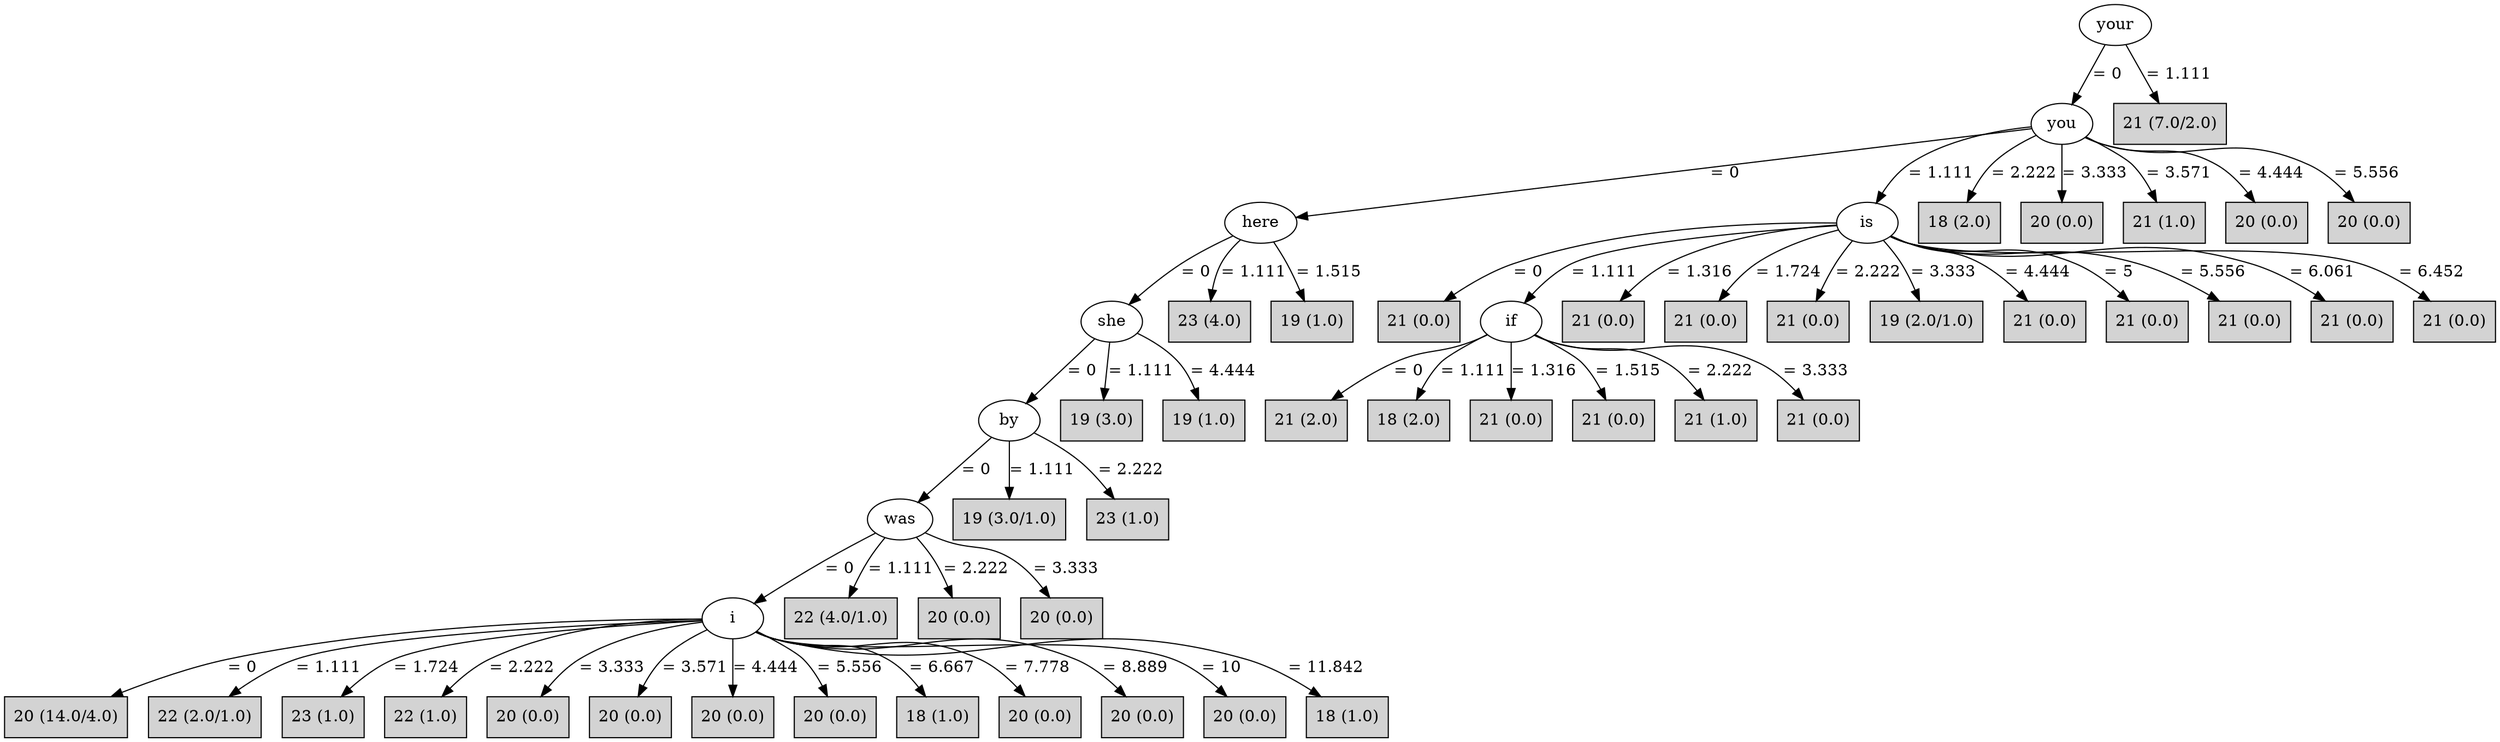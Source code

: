 digraph J48Tree {
N0 [label="your" ]
N0->N1 [label="= 0"]
N1 [label="you" ]
N1->N2 [label="= 0"]
N2 [label="here" ]
N2->N3 [label="= 0"]
N3 [label="she" ]
N3->N4 [label="= 0"]
N4 [label="by" ]
N4->N5 [label="= 0"]
N5 [label="was" ]
N5->N6 [label="= 0"]
N6 [label="i" ]
N6->N7 [label="= 0"]
N7 [label="20 (14.0/4.0)" shape=box style=filled ]
N6->N8 [label="= 1.111"]
N8 [label="22 (2.0/1.0)" shape=box style=filled ]
N6->N9 [label="= 1.724"]
N9 [label="23 (1.0)" shape=box style=filled ]
N6->N10 [label="= 2.222"]
N10 [label="22 (1.0)" shape=box style=filled ]
N6->N11 [label="= 3.333"]
N11 [label="20 (0.0)" shape=box style=filled ]
N6->N12 [label="= 3.571"]
N12 [label="20 (0.0)" shape=box style=filled ]
N6->N13 [label="= 4.444"]
N13 [label="20 (0.0)" shape=box style=filled ]
N6->N14 [label="= 5.556"]
N14 [label="20 (0.0)" shape=box style=filled ]
N6->N15 [label="= 6.667"]
N15 [label="18 (1.0)" shape=box style=filled ]
N6->N16 [label="= 7.778"]
N16 [label="20 (0.0)" shape=box style=filled ]
N6->N17 [label="= 8.889"]
N17 [label="20 (0.0)" shape=box style=filled ]
N6->N18 [label="= 10"]
N18 [label="20 (0.0)" shape=box style=filled ]
N6->N19 [label="= 11.842"]
N19 [label="18 (1.0)" shape=box style=filled ]
N5->N20 [label="= 1.111"]
N20 [label="22 (4.0/1.0)" shape=box style=filled ]
N5->N21 [label="= 2.222"]
N21 [label="20 (0.0)" shape=box style=filled ]
N5->N22 [label="= 3.333"]
N22 [label="20 (0.0)" shape=box style=filled ]
N4->N23 [label="= 1.111"]
N23 [label="19 (3.0/1.0)" shape=box style=filled ]
N4->N24 [label="= 2.222"]
N24 [label="23 (1.0)" shape=box style=filled ]
N3->N25 [label="= 1.111"]
N25 [label="19 (3.0)" shape=box style=filled ]
N3->N26 [label="= 4.444"]
N26 [label="19 (1.0)" shape=box style=filled ]
N2->N27 [label="= 1.111"]
N27 [label="23 (4.0)" shape=box style=filled ]
N2->N28 [label="= 1.515"]
N28 [label="19 (1.0)" shape=box style=filled ]
N1->N29 [label="= 1.111"]
N29 [label="is" ]
N29->N30 [label="= 0"]
N30 [label="21 (0.0)" shape=box style=filled ]
N29->N31 [label="= 1.111"]
N31 [label="if" ]
N31->N32 [label="= 0"]
N32 [label="21 (2.0)" shape=box style=filled ]
N31->N33 [label="= 1.111"]
N33 [label="18 (2.0)" shape=box style=filled ]
N31->N34 [label="= 1.316"]
N34 [label="21 (0.0)" shape=box style=filled ]
N31->N35 [label="= 1.515"]
N35 [label="21 (0.0)" shape=box style=filled ]
N31->N36 [label="= 2.222"]
N36 [label="21 (1.0)" shape=box style=filled ]
N31->N37 [label="= 3.333"]
N37 [label="21 (0.0)" shape=box style=filled ]
N29->N38 [label="= 1.316"]
N38 [label="21 (0.0)" shape=box style=filled ]
N29->N39 [label="= 1.724"]
N39 [label="21 (0.0)" shape=box style=filled ]
N29->N40 [label="= 2.222"]
N40 [label="21 (0.0)" shape=box style=filled ]
N29->N41 [label="= 3.333"]
N41 [label="19 (2.0/1.0)" shape=box style=filled ]
N29->N42 [label="= 4.444"]
N42 [label="21 (0.0)" shape=box style=filled ]
N29->N43 [label="= 5"]
N43 [label="21 (0.0)" shape=box style=filled ]
N29->N44 [label="= 5.556"]
N44 [label="21 (0.0)" shape=box style=filled ]
N29->N45 [label="= 6.061"]
N45 [label="21 (0.0)" shape=box style=filled ]
N29->N46 [label="= 6.452"]
N46 [label="21 (0.0)" shape=box style=filled ]
N1->N47 [label="= 2.222"]
N47 [label="18 (2.0)" shape=box style=filled ]
N1->N48 [label="= 3.333"]
N48 [label="20 (0.0)" shape=box style=filled ]
N1->N49 [label="= 3.571"]
N49 [label="21 (1.0)" shape=box style=filled ]
N1->N50 [label="= 4.444"]
N50 [label="20 (0.0)" shape=box style=filled ]
N1->N51 [label="= 5.556"]
N51 [label="20 (0.0)" shape=box style=filled ]
N0->N52 [label="= 1.111"]
N52 [label="21 (7.0/2.0)" shape=box style=filled ]
}
